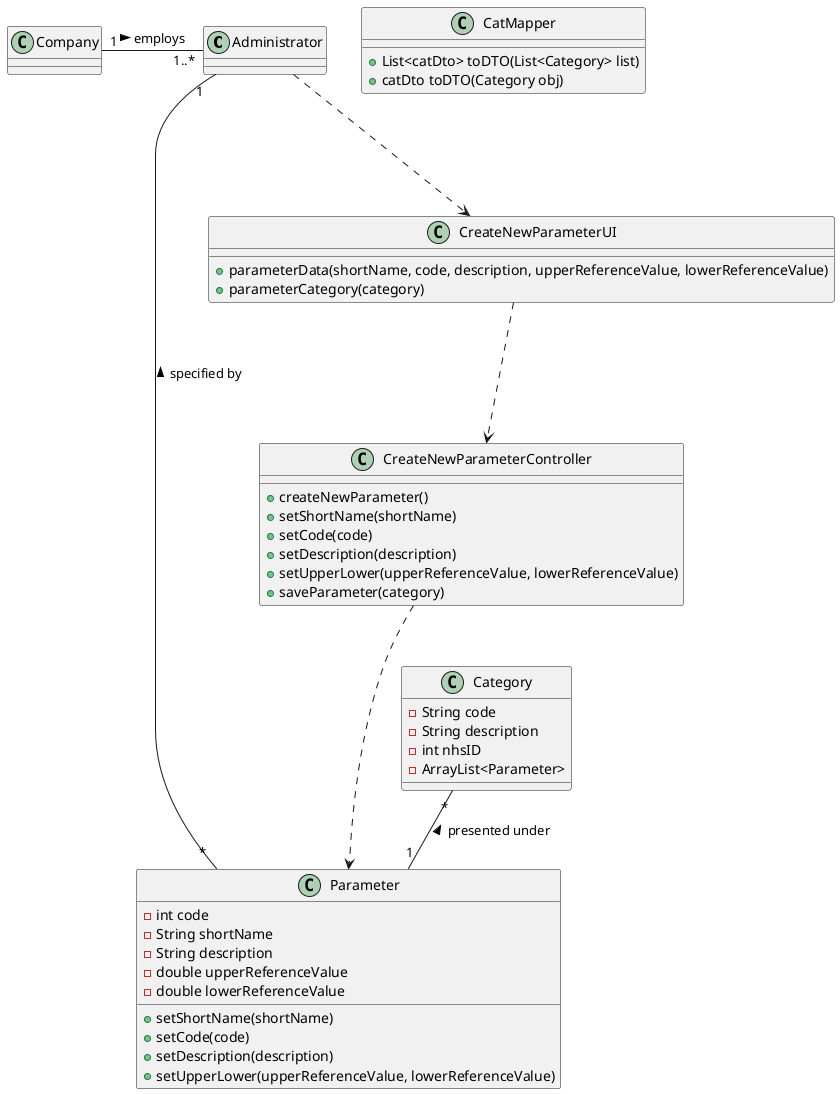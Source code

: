 @startuml

class Administrator
class Parameter {
-int code
-String shortName
-String description
-double upperReferenceValue
-double lowerReferenceValue

+setShortName(shortName)
+setCode(code)
+setDescription(description)
+setUpperLower(upperReferenceValue, lowerReferenceValue)
}

class CreateNewParameterUI{
+parameterData(shortName, code, description, upperReferenceValue, lowerReferenceValue)
+parameterCategory(category)
}

class CreateNewParameterController{

+createNewParameter()
+setShortName(shortName)
+setCode(code)
+setDescription(description)
+setUpperLower(upperReferenceValue, lowerReferenceValue)
+saveParameter(category)
}

class Company

class Category {
-String code
-String description
-int nhsID
-ArrayList<Parameter>
}

class CatMapper{

+List<catDto> toDTO(List<Category> list)
+catDto toDTO(Category obj)
}

Administrator ...> CreateNewParameterUI
CreateNewParameterUI ...> CreateNewParameterController
CreateNewParameterController ...> Parameter
Category "*"--"1" Parameter : presented under <
Parameter "*"-up-"1" Administrator : specified by >
Company"1 "-"1..*" Administrator : > employs

@enduml